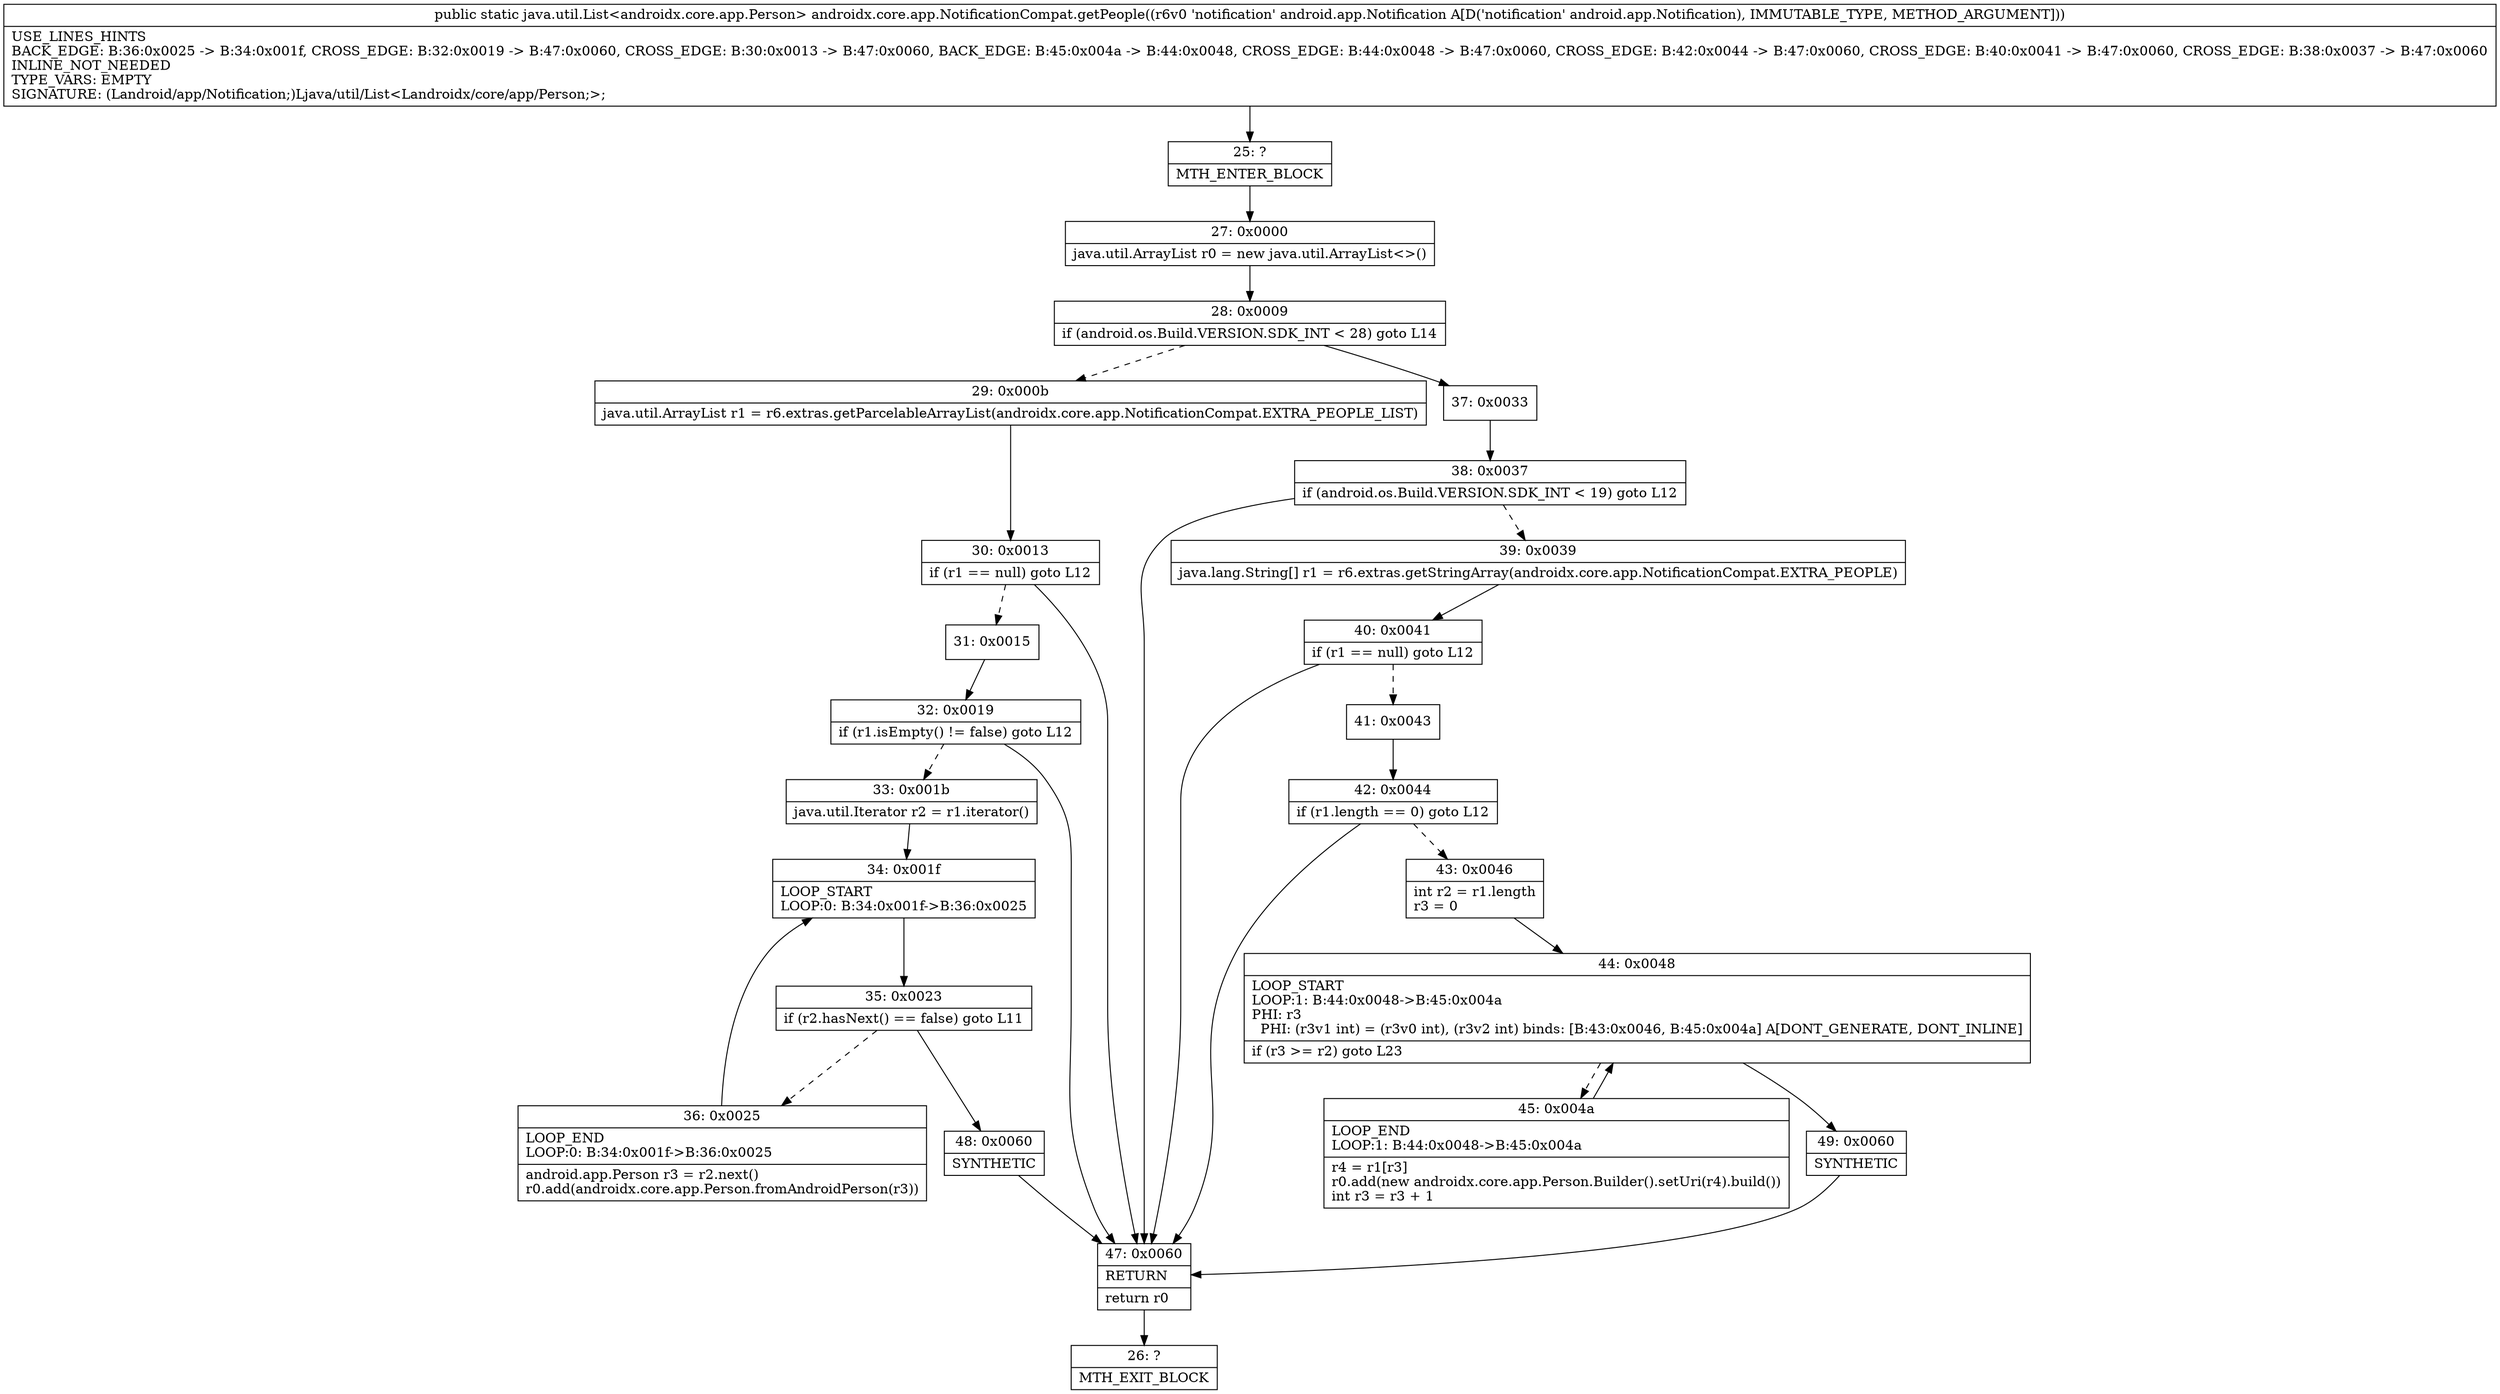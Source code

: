digraph "CFG forandroidx.core.app.NotificationCompat.getPeople(Landroid\/app\/Notification;)Ljava\/util\/List;" {
Node_25 [shape=record,label="{25\:\ ?|MTH_ENTER_BLOCK\l}"];
Node_27 [shape=record,label="{27\:\ 0x0000|java.util.ArrayList r0 = new java.util.ArrayList\<\>()\l}"];
Node_28 [shape=record,label="{28\:\ 0x0009|if (android.os.Build.VERSION.SDK_INT \< 28) goto L14\l}"];
Node_29 [shape=record,label="{29\:\ 0x000b|java.util.ArrayList r1 = r6.extras.getParcelableArrayList(androidx.core.app.NotificationCompat.EXTRA_PEOPLE_LIST)\l}"];
Node_30 [shape=record,label="{30\:\ 0x0013|if (r1 == null) goto L12\l}"];
Node_31 [shape=record,label="{31\:\ 0x0015}"];
Node_32 [shape=record,label="{32\:\ 0x0019|if (r1.isEmpty() != false) goto L12\l}"];
Node_33 [shape=record,label="{33\:\ 0x001b|java.util.Iterator r2 = r1.iterator()\l}"];
Node_34 [shape=record,label="{34\:\ 0x001f|LOOP_START\lLOOP:0: B:34:0x001f\-\>B:36:0x0025\l}"];
Node_35 [shape=record,label="{35\:\ 0x0023|if (r2.hasNext() == false) goto L11\l}"];
Node_36 [shape=record,label="{36\:\ 0x0025|LOOP_END\lLOOP:0: B:34:0x001f\-\>B:36:0x0025\l|android.app.Person r3 = r2.next()\lr0.add(androidx.core.app.Person.fromAndroidPerson(r3))\l}"];
Node_48 [shape=record,label="{48\:\ 0x0060|SYNTHETIC\l}"];
Node_47 [shape=record,label="{47\:\ 0x0060|RETURN\l|return r0\l}"];
Node_26 [shape=record,label="{26\:\ ?|MTH_EXIT_BLOCK\l}"];
Node_37 [shape=record,label="{37\:\ 0x0033}"];
Node_38 [shape=record,label="{38\:\ 0x0037|if (android.os.Build.VERSION.SDK_INT \< 19) goto L12\l}"];
Node_39 [shape=record,label="{39\:\ 0x0039|java.lang.String[] r1 = r6.extras.getStringArray(androidx.core.app.NotificationCompat.EXTRA_PEOPLE)\l}"];
Node_40 [shape=record,label="{40\:\ 0x0041|if (r1 == null) goto L12\l}"];
Node_41 [shape=record,label="{41\:\ 0x0043}"];
Node_42 [shape=record,label="{42\:\ 0x0044|if (r1.length == 0) goto L12\l}"];
Node_43 [shape=record,label="{43\:\ 0x0046|int r2 = r1.length\lr3 = 0\l}"];
Node_44 [shape=record,label="{44\:\ 0x0048|LOOP_START\lLOOP:1: B:44:0x0048\-\>B:45:0x004a\lPHI: r3 \l  PHI: (r3v1 int) = (r3v0 int), (r3v2 int) binds: [B:43:0x0046, B:45:0x004a] A[DONT_GENERATE, DONT_INLINE]\l|if (r3 \>= r2) goto L23\l}"];
Node_45 [shape=record,label="{45\:\ 0x004a|LOOP_END\lLOOP:1: B:44:0x0048\-\>B:45:0x004a\l|r4 = r1[r3]\lr0.add(new androidx.core.app.Person.Builder().setUri(r4).build())\lint r3 = r3 + 1\l}"];
Node_49 [shape=record,label="{49\:\ 0x0060|SYNTHETIC\l}"];
MethodNode[shape=record,label="{public static java.util.List\<androidx.core.app.Person\> androidx.core.app.NotificationCompat.getPeople((r6v0 'notification' android.app.Notification A[D('notification' android.app.Notification), IMMUTABLE_TYPE, METHOD_ARGUMENT]))  | USE_LINES_HINTS\lBACK_EDGE: B:36:0x0025 \-\> B:34:0x001f, CROSS_EDGE: B:32:0x0019 \-\> B:47:0x0060, CROSS_EDGE: B:30:0x0013 \-\> B:47:0x0060, BACK_EDGE: B:45:0x004a \-\> B:44:0x0048, CROSS_EDGE: B:44:0x0048 \-\> B:47:0x0060, CROSS_EDGE: B:42:0x0044 \-\> B:47:0x0060, CROSS_EDGE: B:40:0x0041 \-\> B:47:0x0060, CROSS_EDGE: B:38:0x0037 \-\> B:47:0x0060\lINLINE_NOT_NEEDED\lTYPE_VARS: EMPTY\lSIGNATURE: (Landroid\/app\/Notification;)Ljava\/util\/List\<Landroidx\/core\/app\/Person;\>;\l}"];
MethodNode -> Node_25;Node_25 -> Node_27;
Node_27 -> Node_28;
Node_28 -> Node_29[style=dashed];
Node_28 -> Node_37;
Node_29 -> Node_30;
Node_30 -> Node_31[style=dashed];
Node_30 -> Node_47;
Node_31 -> Node_32;
Node_32 -> Node_33[style=dashed];
Node_32 -> Node_47;
Node_33 -> Node_34;
Node_34 -> Node_35;
Node_35 -> Node_36[style=dashed];
Node_35 -> Node_48;
Node_36 -> Node_34;
Node_48 -> Node_47;
Node_47 -> Node_26;
Node_37 -> Node_38;
Node_38 -> Node_39[style=dashed];
Node_38 -> Node_47;
Node_39 -> Node_40;
Node_40 -> Node_41[style=dashed];
Node_40 -> Node_47;
Node_41 -> Node_42;
Node_42 -> Node_43[style=dashed];
Node_42 -> Node_47;
Node_43 -> Node_44;
Node_44 -> Node_45[style=dashed];
Node_44 -> Node_49;
Node_45 -> Node_44;
Node_49 -> Node_47;
}

